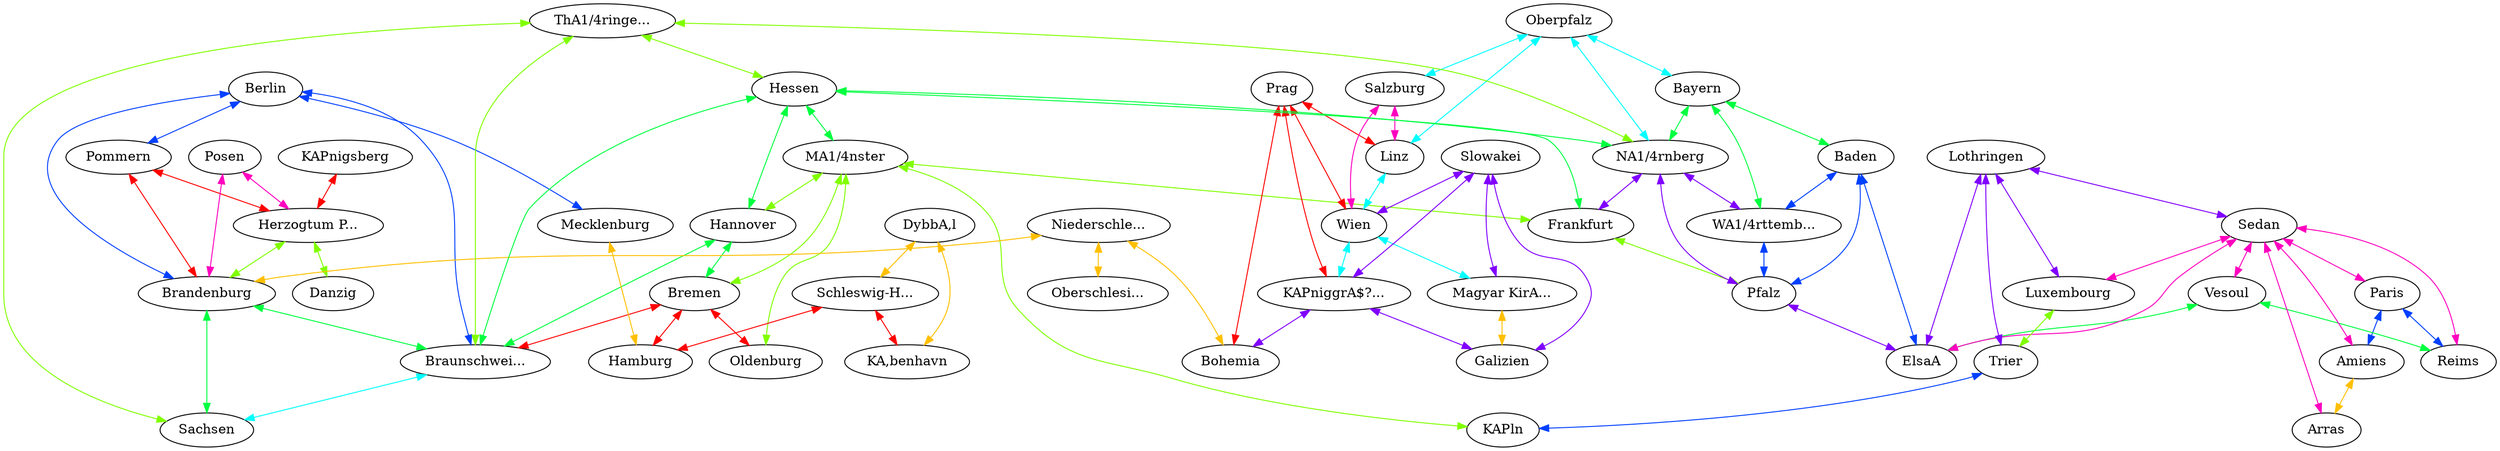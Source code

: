 graph x {
"Arras" [pos="0.5,-5.22222222222222",label="Arras"]
"Amiens" [pos="0.458333333333333,-6.36111111111111",label="Amiens"]
"Paris" [pos="0.222222222222222,-7.55555555555556",label="Paris"]
"Reims" [pos="0.916666666666667,-7.55555555555556",label="Reims"]
"Vesoul" [pos="1.52777777777778,-7.09722222222222",label="Vesoul"]
"Sedan" [pos="1.22222222222222,-6.40277777777778",label="Sedan"]
"ElsaA" [pos="2,-7.15277777777778",label="ElsaA"]
"Lothringen" [pos="1.90277777777778,-6.58333333333333",label="Lothringen"]
"Luxembourg" [pos="1.83333333333333,-6.02777777777778",label="Luxembourg"]
"Trier" [pos="2.23611111111111,-5.73611111111111",label="Trier"]
"KAPln" [pos="2.18055555555556,-5.25",label="KAPln"]
"MA1/4nster" [pos="2.72222222222222,-5.08333333333333",label="MA1/4nster"]
"Oldenburg" [pos="2.97222222222222,-3.97222222222222",label="Oldenburg"]
"Bremen" [pos="3.72222222222222,-4.15277777777778",label="Bremen"]
"Hannover" [pos="3.63888888888889,-5.02777777777778",label="Hannover"]
"Hamburg" [pos="4,-3.79166666666667",label="Hamburg"]
"Mecklenburg" [pos="4.98611111111111,-4.20833333333333",label="Mecklenburg"]
"Schleswig-Holstein" [pos="3.75,-3.18055555555556",label="Schleswig-H..."]
"KA,benhavn" [pos="4.5,-3.05555555555556",label="KA,benhavn"]
"DybbA,l" [pos="3.79166666666667,-2.22222222222222",label="DybbA,l"]
"Pommern" [pos="5.69444444444444,-4.38888888888889",label="Pommern"]
"Herzogtum PreuAen" [pos="7.38888888888889,-4.48611111111111",label="Herzogtum P..."]
"Danzig" [pos="6.70833333333333,-3.72222222222222",label="Danzig"]
"KAPnigsberg" [pos="8.01388888888889,-3.90277777777778",label="KAPnigsberg"]
"Posen" [pos="6.29166666666667,-4.94444444444444",label="Posen"]
"Braunschweig" [pos="4.30555555555556,-4.97222222222222",label="Braunschwei..."]
"Berlin" [pos="4.79166666666667,-4.91666666666667",label="Berlin"]
"Brandenburg" [pos="5.65277777777778,-5.06944444444444",label="Brandenburg"]
"Niederschlesien" [pos="5.83333333333333,-5.51388888888889",label="Niederschle..."]
"Oberschlesien" [pos="6.83333333333333,-6.41666666666667",label="Oberschlesi..."]
"Bohemia" [pos="5.72222222222222,-6.40277777777778",label="Bohemia"]
"Prag" [pos="4.95833333333333,-6.61111111111111",label="Prag"]
"Linz" [pos="5.08333333333333,-7.20833333333333",label="Linz"]
"Wien" [pos="5.54166666666667,-7.81944444444444",label="Wien"]
"KAPniggrA$?tz" [pos="6.34722222222222,-7.06944444444444",label="KAPniggrA$?..."]
"Galizien" [pos="8.36111111111111,-6.65277777777778",label="Galizien"]
"Salzburg" [pos="4.88888888888889,-7.61111111111111",label="Salzburg"]
"Slowakei" [pos="6.63888888888889,-7.55555555555556",label="Slowakei"]
"Magyar KirA!lysA!g" [pos="7.75,-7.52777777777778",label="Magyar KirA..."]
"Oberpfalz" [pos="4.18055555555556,-7.47222222222222",label="Oberpfalz"]
"Bayern" [pos="3.75,-6.80555555555556",label="Bayern"]
"Baden" [pos="2.93055555555556,-7.47222222222222",label="Baden"]
"WA1/4rttemberg" [pos="3,-7.125",label="WA1/4rttemb..."]
"Pfalz" [pos="2.43055555555556,-6.29166666666667",label="Pfalz"]
"Frankfurt" [pos="2.83333333333333,-6.20833333333333",label="Frankfurt"]
"NA1/4rnberg" [pos="3.38888888888889,-6.15277777777778",label="NA1/4rnberg"]
"Hessen" [pos="3.29166666666667,-5.30555555555556",label="Hessen"]
"ThA1/4ringen" [pos="3.83333333333333,-6",label="ThA1/4ringe..."]
"Sachsen" [pos="4.625,-5.875",label="Sachsen"]
"Niederschlesien" -- "Oberschlesien" [dir="both",color="0.125,1,1"]
"Niederschlesien" -- "Bohemia" [dir="both",color="0.125,1,1"]
"Niederschlesien" -- "Brandenburg" [dir="both",color="0.125,1,1"]
"ThA1/4ringen" -- "Hessen" [dir="both",color="0.25,1,1"]
"ThA1/4ringen" -- "NA1/4rnberg" [dir="both",color="0.25,1,1"]
"ThA1/4ringen" -- "Braunschweig" [dir="both",color="0.25,1,1"]
"ThA1/4ringen" -- "Sachsen" [dir="both",color="0.25,1,1"]
"Hessen" -- "Frankfurt" [dir="both",color="0.375,1,1"]
"Hessen" -- "MA1/4nster" [dir="both",color="0.375,1,1"]
"Hessen" -- "NA1/4rnberg" [dir="both",color="0.375,1,1"]
"Hessen" -- "Braunschweig" [dir="both",color="0.375,1,1"]
"Hessen" -- "Hannover" [dir="both",color="0.375,1,1"]
"Oberpfalz" -- "Linz" [dir="both",color="0.5,1,1"]
"Oberpfalz" -- "NA1/4rnberg" [dir="both",color="0.5,1,1"]
"Oberpfalz" -- "Salzburg" [dir="both",color="0.5,1,1"]
"Oberpfalz" -- "Bayern" [dir="both",color="0.5,1,1"]
"Berlin" -- "Mecklenburg" [dir="both",color="0.625,1,1"]
"Berlin" -- "Pommern" [dir="both",color="0.625,1,1"]
"Berlin" -- "Braunschweig" [dir="both",color="0.625,1,1"]
"Berlin" -- "Brandenburg" [dir="both",color="0.625,1,1"]
"Lothringen" -- "Sedan" [dir="both",color="0.75,1,1"]
"Lothringen" -- "Luxembourg" [dir="both",color="0.75,1,1"]
"Lothringen" -- "Trier" [dir="both",color="0.75,1,1"]
"Lothringen" -- "ElsaA" [dir="both",color="0.75,1,1"]
"Sedan" -- "Paris" [dir="both",color="0.875,1,1"]
"Sedan" -- "Reims" [dir="both",color="0.875,1,1"]
"Sedan" -- "Vesoul" [dir="both",color="0.875,1,1"]
"Sedan" -- "Luxembourg" [dir="both",color="0.875,1,1"]
"Sedan" -- "Amiens" [dir="both",color="0.875,1,1"]
"Sedan" -- "Arras" [dir="both",color="0.875,1,1"]
"Sedan" -- "ElsaA" [dir="both",color="0.875,1,1"]
"KAPnigsberg" -- "Herzogtum PreuAen" [dir="both",color="1,1,1"]
"Mecklenburg" -- "Hamburg" [dir="both",color="0.125,1,1"]
"Luxembourg" -- "Trier" [dir="both",color="0.25,1,1"]
"Bayern" -- "WA1/4rttemberg" [dir="both",color="0.375,1,1"]
"Bayern" -- "Baden" [dir="both",color="0.375,1,1"]
"Bayern" -- "NA1/4rnberg" [dir="both",color="0.375,1,1"]
"Paris" -- "Reims" [dir="both",color="0.625,1,1"]
"Paris" -- "Amiens" [dir="both",color="0.625,1,1"]
"NA1/4rnberg" -- "Frankfurt" [dir="both",color="0.75,1,1"]
"NA1/4rnberg" -- "WA1/4rttemberg" [dir="both",color="0.75,1,1"]
"NA1/4rnberg" -- "Pfalz" [dir="both",color="0.75,1,1"]
"Salzburg" -- "Wien" [dir="both",color="0.875,1,1"]
"Salzburg" -- "Linz" [dir="both",color="0.875,1,1"]
"Prag" -- "Wien" [dir="both",color="1,1,1"]
"Prag" -- "Linz" [dir="both",color="1,1,1"]
"Prag" -- "KAPniggrA$?tz" [dir="both",color="1,1,1"]
"Prag" -- "Bohemia" [dir="both",color="1,1,1"]
"DybbA,l" -- "KA,benhavn" [dir="both",color="0.125,1,1"]
"DybbA,l" -- "Schleswig-Holstein" [dir="both",color="0.125,1,1"]
"MA1/4nster" -- "Frankfurt" [dir="both",color="0.25,1,1"]
"MA1/4nster" -- "Bremen" [dir="both",color="0.25,1,1"]
"MA1/4nster" -- "KAPln" [dir="both",color="0.25,1,1"]
"MA1/4nster" -- "Oldenburg" [dir="both",color="0.25,1,1"]
"MA1/4nster" -- "Hannover" [dir="both",color="0.25,1,1"]
"Vesoul" -- "Reims" [dir="both",color="0.375,1,1"]
"Vesoul" -- "ElsaA" [dir="both",color="0.375,1,1"]
"Linz" -- "Wien" [dir="both",color="0.5,1,1"]
"Trier" -- "KAPln" [dir="both",color="0.625,1,1"]
"Slowakei" -- "Wien" [dir="both",color="0.75,1,1"]
"Slowakei" -- "KAPniggrA$?tz" [dir="both",color="0.75,1,1"]
"Slowakei" -- "Galizien" [dir="both",color="0.75,1,1"]
"Slowakei" -- "Magyar KirA!lysA!g" [dir="both",color="0.75,1,1"]
"Posen" -- "Herzogtum PreuAen" [dir="both",color="0.875,1,1"]
"Posen" -- "Brandenburg" [dir="both",color="0.875,1,1"]
"Pommern" -- "Herzogtum PreuAen" [dir="both",color="1,1,1"]
"Pommern" -- "Brandenburg" [dir="both",color="1,1,1"]
"Amiens" -- "Arras" [dir="both",color="0.125,1,1"]
"Herzogtum PreuAen" -- "Danzig" [dir="both",color="0.25,1,1"]
"Herzogtum PreuAen" -- "Brandenburg" [dir="both",color="0.25,1,1"]
"Brandenburg" -- "Braunschweig" [dir="both",color="0.375,1,1"]
"Brandenburg" -- "Sachsen" [dir="both",color="0.375,1,1"]
"Wien" -- "KAPniggrA$?tz" [dir="both",color="0.5,1,1"]
"Wien" -- "Magyar KirA!lysA!g" [dir="both",color="0.5,1,1"]
"Baden" -- "WA1/4rttemberg" [dir="both",color="0.625,1,1"]
"Baden" -- "Pfalz" [dir="both",color="0.625,1,1"]
"Baden" -- "ElsaA" [dir="both",color="0.625,1,1"]
"KAPniggrA$?tz" -- "Galizien" [dir="both",color="0.75,1,1"]
"KAPniggrA$?tz" -- "Bohemia" [dir="both",color="0.75,1,1"]
"Schleswig-Holstein" -- "Hamburg" [dir="both",color="1,1,1"]
"Schleswig-Holstein" -- "KA,benhavn" [dir="both",color="1,1,1"]
"Magyar KirA!lysA!g" -- "Galizien" [dir="both",color="0.125,1,1"]
"Hannover" -- "Bremen" [dir="both",color="0.375,1,1"]
"Hannover" -- "Braunschweig" [dir="both",color="0.375,1,1"]
"WA1/4rttemberg" -- "Pfalz" [dir="both",color="0.625,1,1"]
"Bremen" -- "Hamburg" [dir="both",color="1,1,1"]
"Bremen" -- "Braunschweig" [dir="both",color="1,1,1"]
"Bremen" -- "Oldenburg" [dir="both",color="1,1,1"]
"Frankfurt" -- "Pfalz" [dir="both",color="0.25,1,1"]
"Braunschweig" -- "Sachsen" [dir="both",color="0.5,1,1"]
"Pfalz" -- "ElsaA" [dir="both",color="0.75,1,1"]
}
